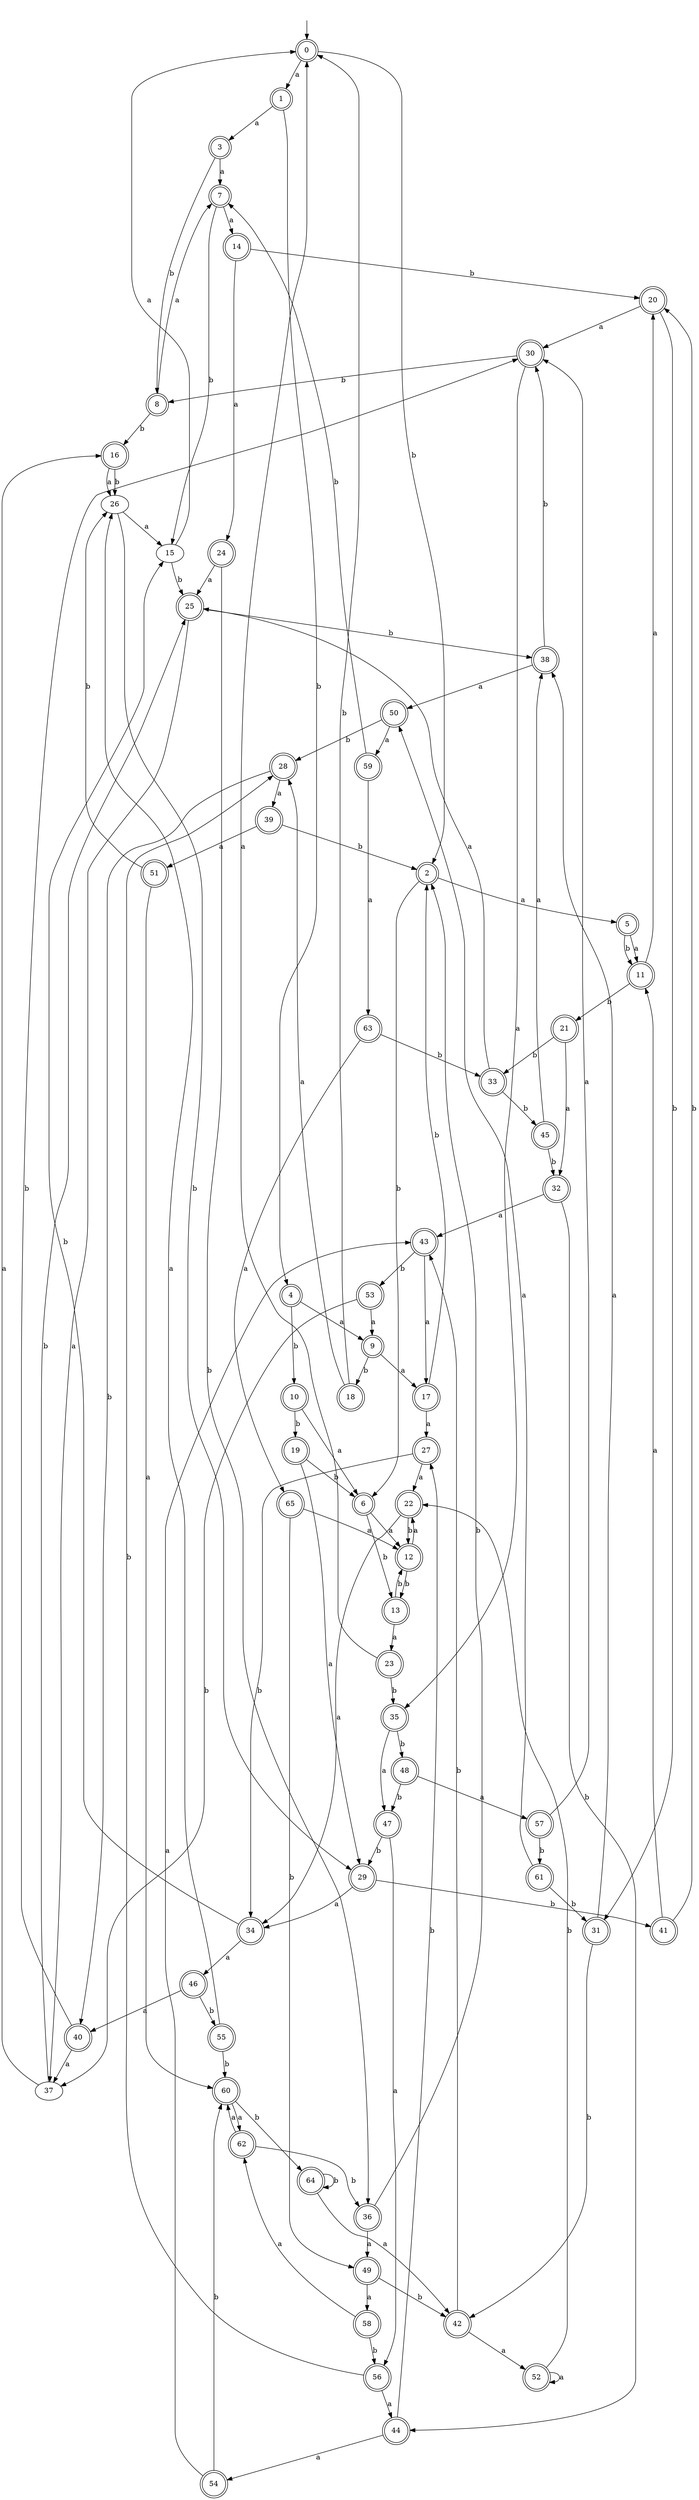 digraph RandomDFA {
  __start0 [label="", shape=none];
  __start0 -> 0 [label=""];
  0 [shape=circle] [shape=doublecircle]
  0 -> 1 [label="a"]
  0 -> 2 [label="b"]
  1 [shape=doublecircle]
  1 -> 3 [label="a"]
  1 -> 4 [label="b"]
  2 [shape=doublecircle]
  2 -> 5 [label="a"]
  2 -> 6 [label="b"]
  3 [shape=doublecircle]
  3 -> 7 [label="a"]
  3 -> 8 [label="b"]
  4 [shape=doublecircle]
  4 -> 9 [label="a"]
  4 -> 10 [label="b"]
  5 [shape=doublecircle]
  5 -> 11 [label="a"]
  5 -> 11 [label="b"]
  6 [shape=doublecircle]
  6 -> 12 [label="a"]
  6 -> 13 [label="b"]
  7 [shape=doublecircle]
  7 -> 14 [label="a"]
  7 -> 15 [label="b"]
  8 [shape=doublecircle]
  8 -> 7 [label="a"]
  8 -> 16 [label="b"]
  9 [shape=doublecircle]
  9 -> 17 [label="a"]
  9 -> 18 [label="b"]
  10 [shape=doublecircle]
  10 -> 6 [label="a"]
  10 -> 19 [label="b"]
  11 [shape=doublecircle]
  11 -> 20 [label="a"]
  11 -> 21 [label="b"]
  12 [shape=doublecircle]
  12 -> 22 [label="a"]
  12 -> 13 [label="b"]
  13 [shape=doublecircle]
  13 -> 23 [label="a"]
  13 -> 12 [label="b"]
  14 [shape=doublecircle]
  14 -> 24 [label="a"]
  14 -> 20 [label="b"]
  15
  15 -> 0 [label="a"]
  15 -> 25 [label="b"]
  16 [shape=doublecircle]
  16 -> 26 [label="a"]
  16 -> 26 [label="b"]
  17 [shape=doublecircle]
  17 -> 27 [label="a"]
  17 -> 2 [label="b"]
  18 [shape=doublecircle]
  18 -> 28 [label="a"]
  18 -> 0 [label="b"]
  19 [shape=doublecircle]
  19 -> 29 [label="a"]
  19 -> 6 [label="b"]
  20 [shape=doublecircle]
  20 -> 30 [label="a"]
  20 -> 31 [label="b"]
  21 [shape=doublecircle]
  21 -> 32 [label="a"]
  21 -> 33 [label="b"]
  22 [shape=doublecircle]
  22 -> 34 [label="a"]
  22 -> 12 [label="b"]
  23 [shape=doublecircle]
  23 -> 0 [label="a"]
  23 -> 35 [label="b"]
  24 [shape=doublecircle]
  24 -> 25 [label="a"]
  24 -> 36 [label="b"]
  25 [shape=doublecircle]
  25 -> 37 [label="a"]
  25 -> 38 [label="b"]
  26
  26 -> 15 [label="a"]
  26 -> 29 [label="b"]
  27 [shape=doublecircle]
  27 -> 22 [label="a"]
  27 -> 34 [label="b"]
  28 [shape=doublecircle]
  28 -> 39 [label="a"]
  28 -> 40 [label="b"]
  29 [shape=doublecircle]
  29 -> 34 [label="a"]
  29 -> 41 [label="b"]
  30 [shape=doublecircle]
  30 -> 35 [label="a"]
  30 -> 8 [label="b"]
  31 [shape=doublecircle]
  31 -> 38 [label="a"]
  31 -> 42 [label="b"]
  32 [shape=doublecircle]
  32 -> 43 [label="a"]
  32 -> 44 [label="b"]
  33 [shape=doublecircle]
  33 -> 25 [label="a"]
  33 -> 45 [label="b"]
  34 [shape=doublecircle]
  34 -> 46 [label="a"]
  34 -> 15 [label="b"]
  35 [shape=doublecircle]
  35 -> 47 [label="a"]
  35 -> 48 [label="b"]
  36 [shape=doublecircle]
  36 -> 49 [label="a"]
  36 -> 2 [label="b"]
  37
  37 -> 16 [label="a"]
  37 -> 25 [label="b"]
  38 [shape=doublecircle]
  38 -> 50 [label="a"]
  38 -> 30 [label="b"]
  39 [shape=doublecircle]
  39 -> 51 [label="a"]
  39 -> 2 [label="b"]
  40 [shape=doublecircle]
  40 -> 37 [label="a"]
  40 -> 30 [label="b"]
  41 [shape=doublecircle]
  41 -> 11 [label="a"]
  41 -> 20 [label="b"]
  42 [shape=doublecircle]
  42 -> 52 [label="a"]
  42 -> 43 [label="b"]
  43 [shape=doublecircle]
  43 -> 17 [label="a"]
  43 -> 53 [label="b"]
  44 [shape=doublecircle]
  44 -> 54 [label="a"]
  44 -> 27 [label="b"]
  45 [shape=doublecircle]
  45 -> 38 [label="a"]
  45 -> 32 [label="b"]
  46 [shape=doublecircle]
  46 -> 40 [label="a"]
  46 -> 55 [label="b"]
  47 [shape=doublecircle]
  47 -> 56 [label="a"]
  47 -> 29 [label="b"]
  48 [shape=doublecircle]
  48 -> 57 [label="a"]
  48 -> 47 [label="b"]
  49 [shape=doublecircle]
  49 -> 58 [label="a"]
  49 -> 42 [label="b"]
  50 [shape=doublecircle]
  50 -> 59 [label="a"]
  50 -> 28 [label="b"]
  51 [shape=doublecircle]
  51 -> 60 [label="a"]
  51 -> 26 [label="b"]
  52 [shape=doublecircle]
  52 -> 52 [label="a"]
  52 -> 22 [label="b"]
  53 [shape=doublecircle]
  53 -> 9 [label="a"]
  53 -> 37 [label="b"]
  54 [shape=doublecircle]
  54 -> 43 [label="a"]
  54 -> 60 [label="b"]
  55 [shape=doublecircle]
  55 -> 26 [label="a"]
  55 -> 60 [label="b"]
  56 [shape=doublecircle]
  56 -> 44 [label="a"]
  56 -> 28 [label="b"]
  57 [shape=doublecircle]
  57 -> 30 [label="a"]
  57 -> 61 [label="b"]
  58 [shape=doublecircle]
  58 -> 62 [label="a"]
  58 -> 56 [label="b"]
  59 [shape=doublecircle]
  59 -> 63 [label="a"]
  59 -> 7 [label="b"]
  60 [shape=doublecircle]
  60 -> 62 [label="a"]
  60 -> 64 [label="b"]
  61 [shape=doublecircle]
  61 -> 50 [label="a"]
  61 -> 31 [label="b"]
  62 [shape=doublecircle]
  62 -> 60 [label="a"]
  62 -> 36 [label="b"]
  63 [shape=doublecircle]
  63 -> 65 [label="a"]
  63 -> 33 [label="b"]
  64 [shape=doublecircle]
  64 -> 42 [label="a"]
  64 -> 64 [label="b"]
  65 [shape=doublecircle]
  65 -> 12 [label="a"]
  65 -> 49 [label="b"]
}
